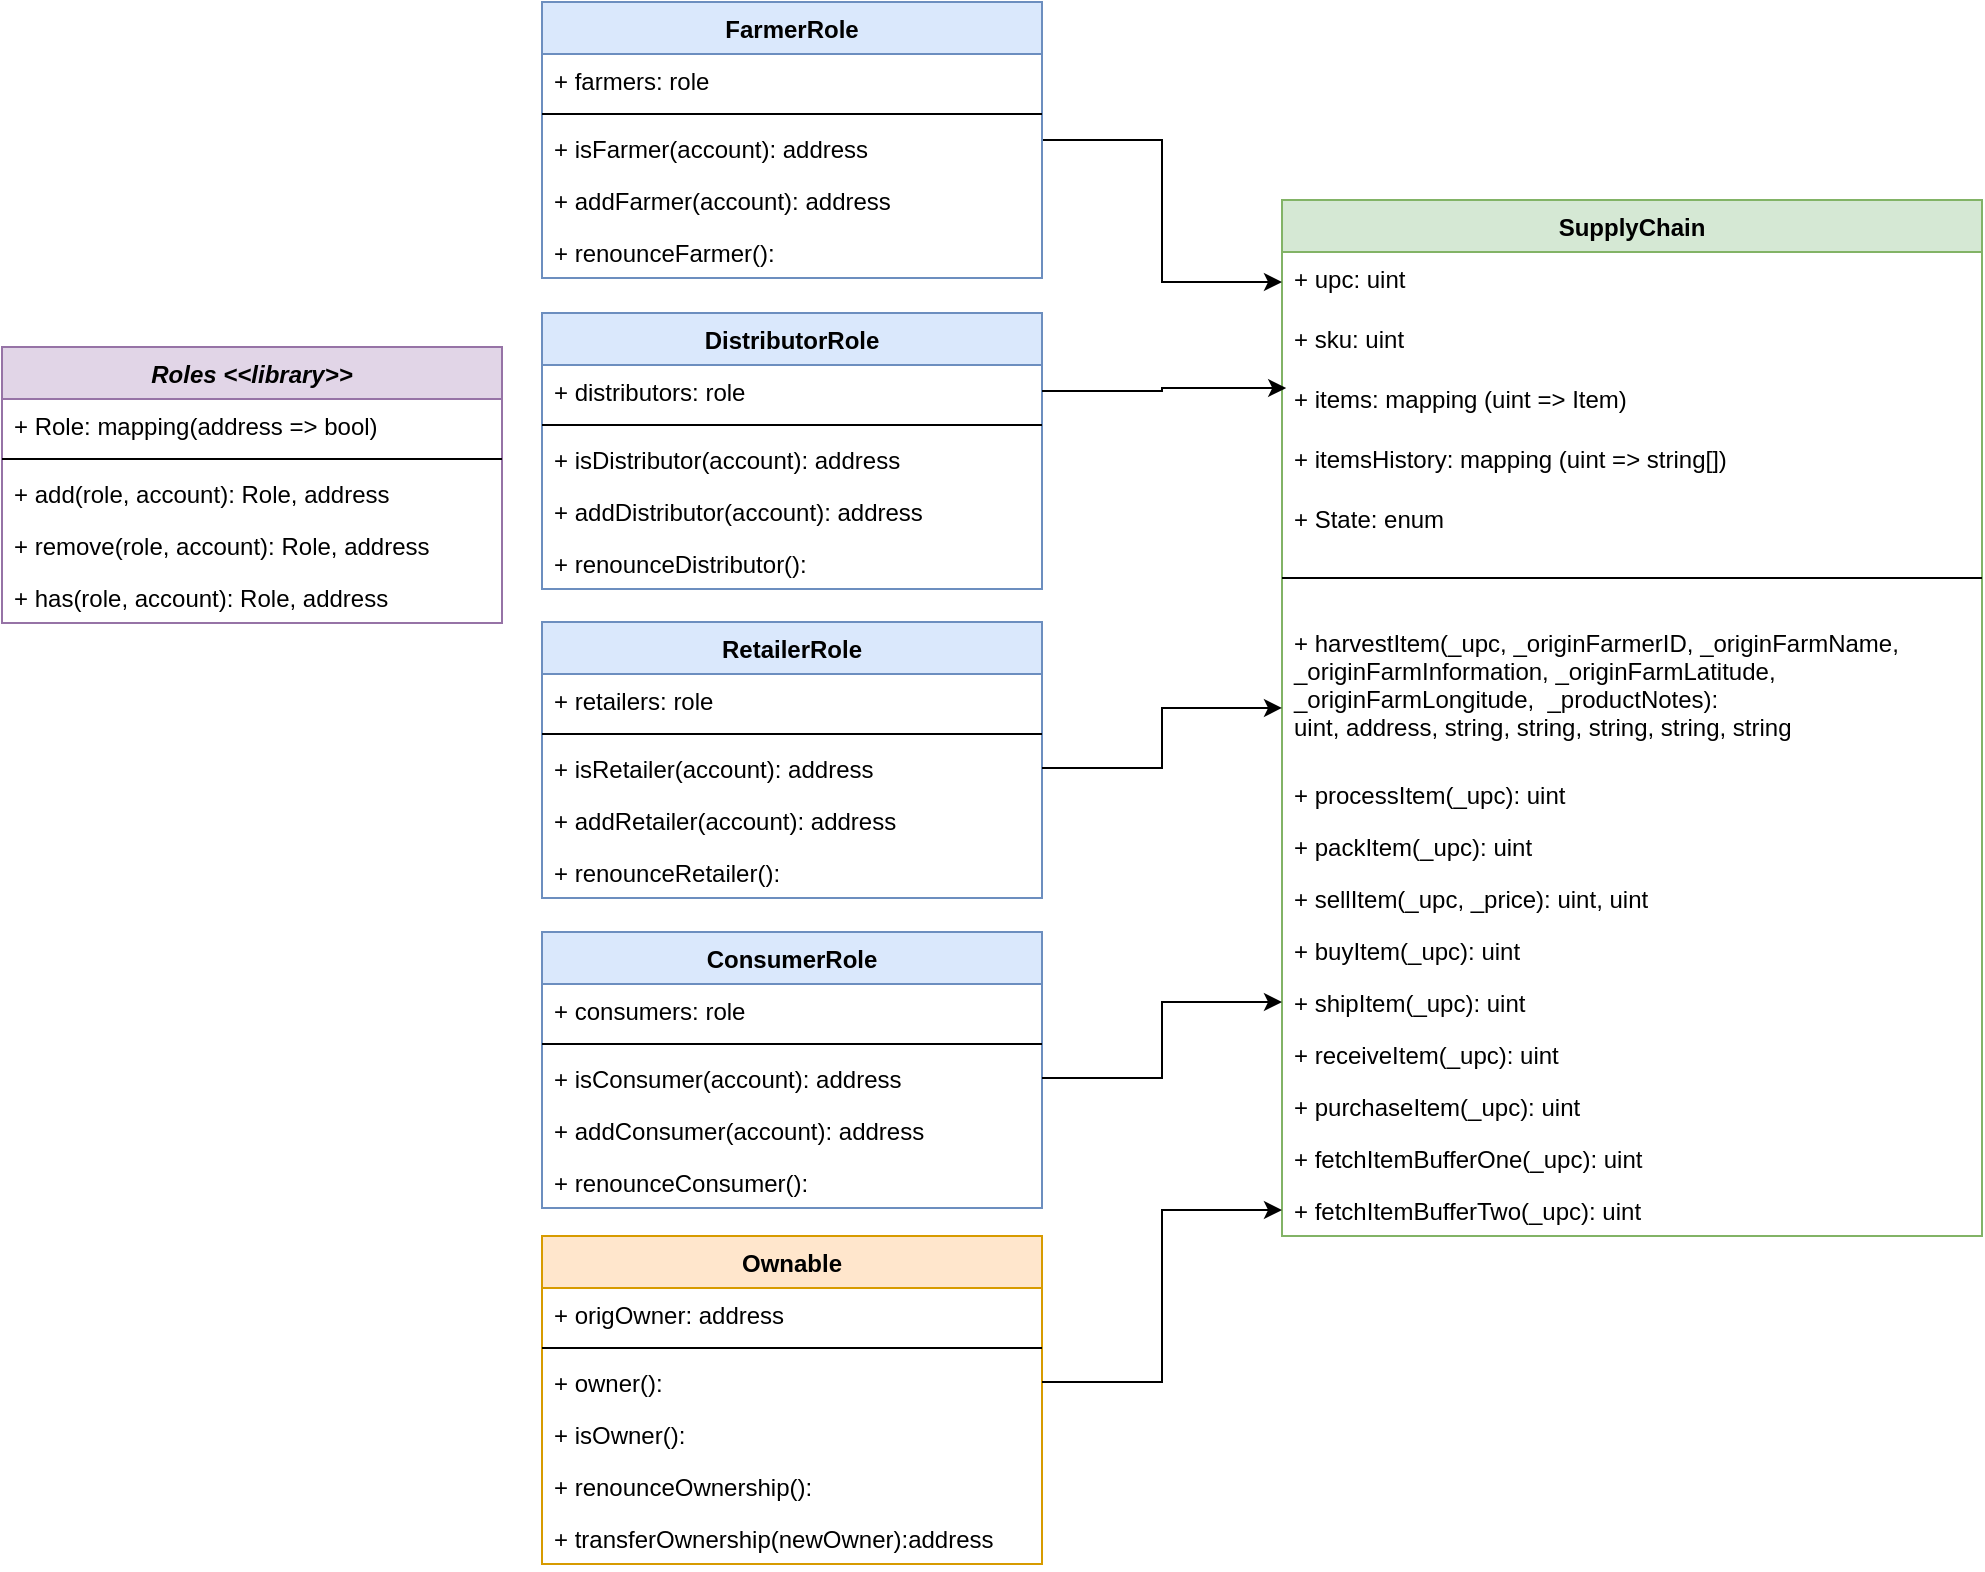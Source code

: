 <mxfile version="11.0.5" type="device"><diagram id="pT7Gl8RswxO2nxJX17aB" name="Page-1"><mxGraphModel dx="1104" dy="592" grid="1" gridSize="10" guides="1" tooltips="1" connect="1" arrows="1" fold="1" page="1" pageScale="1" pageWidth="1100" pageHeight="850" math="0" shadow="0"><root><mxCell id="0"/><mxCell id="1" parent="0"/><mxCell id="CMHyDNBUDEhPvi3AmIVG-5" value="Roles &lt;&lt;library&gt;&gt;" style="swimlane;fontStyle=3;align=center;verticalAlign=top;childLayout=stackLayout;horizontal=1;startSize=26;horizontalStack=0;resizeParent=1;resizeParentMax=0;resizeLast=0;collapsible=1;marginBottom=0;fillColor=#e1d5e7;strokeColor=#9673a6;" parent="1" vertex="1"><mxGeometry x="20" y="195.5" width="250" height="138" as="geometry"/></mxCell><mxCell id="CMHyDNBUDEhPvi3AmIVG-6" value="+ Role: mapping(address =&gt; bool)" style="text;strokeColor=none;fillColor=none;align=left;verticalAlign=top;spacingLeft=4;spacingRight=4;overflow=hidden;rotatable=0;points=[[0,0.5],[1,0.5]];portConstraint=eastwest;" parent="CMHyDNBUDEhPvi3AmIVG-5" vertex="1"><mxGeometry y="26" width="250" height="26" as="geometry"/></mxCell><mxCell id="CMHyDNBUDEhPvi3AmIVG-7" value="" style="line;strokeWidth=1;fillColor=none;align=left;verticalAlign=middle;spacingTop=-1;spacingLeft=3;spacingRight=3;rotatable=0;labelPosition=right;points=[];portConstraint=eastwest;" parent="CMHyDNBUDEhPvi3AmIVG-5" vertex="1"><mxGeometry y="52" width="250" height="8" as="geometry"/></mxCell><mxCell id="CMHyDNBUDEhPvi3AmIVG-8" value="+ add(role, account): Role, address" style="text;strokeColor=none;fillColor=none;align=left;verticalAlign=top;spacingLeft=4;spacingRight=4;overflow=hidden;rotatable=0;points=[[0,0.5],[1,0.5]];portConstraint=eastwest;" parent="CMHyDNBUDEhPvi3AmIVG-5" vertex="1"><mxGeometry y="60" width="250" height="26" as="geometry"/></mxCell><mxCell id="CMHyDNBUDEhPvi3AmIVG-9" value="+ remove(role, account): Role, address" style="text;strokeColor=none;fillColor=none;align=left;verticalAlign=top;spacingLeft=4;spacingRight=4;overflow=hidden;rotatable=0;points=[[0,0.5],[1,0.5]];portConstraint=eastwest;" parent="CMHyDNBUDEhPvi3AmIVG-5" vertex="1"><mxGeometry y="86" width="250" height="26" as="geometry"/></mxCell><mxCell id="CMHyDNBUDEhPvi3AmIVG-10" value="+ has(role, account): Role, address" style="text;strokeColor=none;fillColor=none;align=left;verticalAlign=top;spacingLeft=4;spacingRight=4;overflow=hidden;rotatable=0;points=[[0,0.5],[1,0.5]];portConstraint=eastwest;" parent="CMHyDNBUDEhPvi3AmIVG-5" vertex="1"><mxGeometry y="112" width="250" height="26" as="geometry"/></mxCell><mxCell id="CMHyDNBUDEhPvi3AmIVG-12" value="SupplyChain" style="swimlane;fontStyle=1;align=center;verticalAlign=top;childLayout=stackLayout;horizontal=1;startSize=26;horizontalStack=0;resizeParent=1;resizeParentMax=0;resizeLast=0;collapsible=1;marginBottom=0;fillColor=#d5e8d4;strokeColor=#82b366;" parent="1" vertex="1"><mxGeometry x="660" y="122" width="350" height="518" as="geometry"/></mxCell><mxCell id="CMHyDNBUDEhPvi3AmIVG-19" value="+ upc: uint&#xA;" style="text;strokeColor=none;fillColor=none;align=left;verticalAlign=top;spacingLeft=4;spacingRight=4;overflow=hidden;rotatable=0;points=[[0,0.5],[1,0.5]];portConstraint=eastwest;" parent="CMHyDNBUDEhPvi3AmIVG-12" vertex="1"><mxGeometry y="26" width="350" height="30" as="geometry"/></mxCell><mxCell id="CMHyDNBUDEhPvi3AmIVG-20" value="+ sku: uint&#xA;" style="text;strokeColor=none;fillColor=none;align=left;verticalAlign=top;spacingLeft=4;spacingRight=4;overflow=hidden;rotatable=0;points=[[0,0.5],[1,0.5]];portConstraint=eastwest;" parent="CMHyDNBUDEhPvi3AmIVG-12" vertex="1"><mxGeometry y="56" width="350" height="30" as="geometry"/></mxCell><mxCell id="CMHyDNBUDEhPvi3AmIVG-21" value="+ items: mapping (uint =&gt; Item)" style="text;strokeColor=none;fillColor=none;align=left;verticalAlign=top;spacingLeft=4;spacingRight=4;overflow=hidden;rotatable=0;points=[[0,0.5],[1,0.5]];portConstraint=eastwest;" parent="CMHyDNBUDEhPvi3AmIVG-12" vertex="1"><mxGeometry y="86" width="350" height="30" as="geometry"/></mxCell><mxCell id="CMHyDNBUDEhPvi3AmIVG-22" value="+ itemsHistory: mapping (uint =&gt; string[])" style="text;strokeColor=none;fillColor=none;align=left;verticalAlign=top;spacingLeft=4;spacingRight=4;overflow=hidden;rotatable=0;points=[[0,0.5],[1,0.5]];portConstraint=eastwest;" parent="CMHyDNBUDEhPvi3AmIVG-12" vertex="1"><mxGeometry y="116" width="350" height="30" as="geometry"/></mxCell><mxCell id="CMHyDNBUDEhPvi3AmIVG-23" value="+ State: enum" style="text;strokeColor=none;fillColor=none;align=left;verticalAlign=top;spacingLeft=4;spacingRight=4;overflow=hidden;rotatable=0;points=[[0,0.5],[1,0.5]];portConstraint=eastwest;" parent="CMHyDNBUDEhPvi3AmIVG-12" vertex="1"><mxGeometry y="146" width="350" height="24" as="geometry"/></mxCell><mxCell id="CMHyDNBUDEhPvi3AmIVG-14" value="" style="line;strokeWidth=1;fillColor=none;align=left;verticalAlign=middle;spacingTop=-1;spacingLeft=3;spacingRight=3;rotatable=0;labelPosition=right;points=[];portConstraint=eastwest;" parent="CMHyDNBUDEhPvi3AmIVG-12" vertex="1"><mxGeometry y="170" width="350" height="38" as="geometry"/></mxCell><mxCell id="CMHyDNBUDEhPvi3AmIVG-15" value="+ harvestItem(_upc, _originFarmerID, _originFarmName,&#xA; _originFarmInformation, _originFarmLatitude, &#xA;_originFarmLongitude,  _productNotes): &#xA;uint, address, string, string, string, string, string" style="text;strokeColor=none;fillColor=none;align=left;verticalAlign=top;spacingLeft=4;spacingRight=4;overflow=hidden;rotatable=0;points=[[0,0.5],[1,0.5]];portConstraint=eastwest;" parent="CMHyDNBUDEhPvi3AmIVG-12" vertex="1"><mxGeometry y="208" width="350" height="76" as="geometry"/></mxCell><mxCell id="CMHyDNBUDEhPvi3AmIVG-16" value="+ processItem(_upc): uint" style="text;strokeColor=none;fillColor=none;align=left;verticalAlign=top;spacingLeft=4;spacingRight=4;overflow=hidden;rotatable=0;points=[[0,0.5],[1,0.5]];portConstraint=eastwest;" parent="CMHyDNBUDEhPvi3AmIVG-12" vertex="1"><mxGeometry y="284" width="350" height="26" as="geometry"/></mxCell><mxCell id="CMHyDNBUDEhPvi3AmIVG-17" value="+ packItem(_upc): uint" style="text;strokeColor=none;fillColor=none;align=left;verticalAlign=top;spacingLeft=4;spacingRight=4;overflow=hidden;rotatable=0;points=[[0,0.5],[1,0.5]];portConstraint=eastwest;" parent="CMHyDNBUDEhPvi3AmIVG-12" vertex="1"><mxGeometry y="310" width="350" height="26" as="geometry"/></mxCell><mxCell id="CMHyDNBUDEhPvi3AmIVG-24" value="+ sellItem(_upc, _price): uint, uint" style="text;strokeColor=none;fillColor=none;align=left;verticalAlign=top;spacingLeft=4;spacingRight=4;overflow=hidden;rotatable=0;points=[[0,0.5],[1,0.5]];portConstraint=eastwest;" parent="CMHyDNBUDEhPvi3AmIVG-12" vertex="1"><mxGeometry y="336" width="350" height="26" as="geometry"/></mxCell><mxCell id="CMHyDNBUDEhPvi3AmIVG-25" value="+ buyItem(_upc): uint" style="text;strokeColor=none;fillColor=none;align=left;verticalAlign=top;spacingLeft=4;spacingRight=4;overflow=hidden;rotatable=0;points=[[0,0.5],[1,0.5]];portConstraint=eastwest;" parent="CMHyDNBUDEhPvi3AmIVG-12" vertex="1"><mxGeometry y="362" width="350" height="26" as="geometry"/></mxCell><mxCell id="CMHyDNBUDEhPvi3AmIVG-26" value="+ shipItem(_upc): uint&#xA;" style="text;strokeColor=none;fillColor=none;align=left;verticalAlign=top;spacingLeft=4;spacingRight=4;overflow=hidden;rotatable=0;points=[[0,0.5],[1,0.5]];portConstraint=eastwest;" parent="CMHyDNBUDEhPvi3AmIVG-12" vertex="1"><mxGeometry y="388" width="350" height="26" as="geometry"/></mxCell><mxCell id="CMHyDNBUDEhPvi3AmIVG-27" value="+ receiveItem(_upc): uint&#xA;" style="text;strokeColor=none;fillColor=none;align=left;verticalAlign=top;spacingLeft=4;spacingRight=4;overflow=hidden;rotatable=0;points=[[0,0.5],[1,0.5]];portConstraint=eastwest;" parent="CMHyDNBUDEhPvi3AmIVG-12" vertex="1"><mxGeometry y="414" width="350" height="26" as="geometry"/></mxCell><mxCell id="CMHyDNBUDEhPvi3AmIVG-28" value="+ purchaseItem(_upc): uint&#xA;" style="text;strokeColor=none;fillColor=none;align=left;verticalAlign=top;spacingLeft=4;spacingRight=4;overflow=hidden;rotatable=0;points=[[0,0.5],[1,0.5]];portConstraint=eastwest;" parent="CMHyDNBUDEhPvi3AmIVG-12" vertex="1"><mxGeometry y="440" width="350" height="26" as="geometry"/></mxCell><mxCell id="CMHyDNBUDEhPvi3AmIVG-29" value="+ fetchItemBufferOne(_upc): uint&#xA;" style="text;strokeColor=none;fillColor=none;align=left;verticalAlign=top;spacingLeft=4;spacingRight=4;overflow=hidden;rotatable=0;points=[[0,0.5],[1,0.5]];portConstraint=eastwest;" parent="CMHyDNBUDEhPvi3AmIVG-12" vertex="1"><mxGeometry y="466" width="350" height="26" as="geometry"/></mxCell><mxCell id="CMHyDNBUDEhPvi3AmIVG-30" value="+ fetchItemBufferTwo(_upc): uint&#xA;" style="text;strokeColor=none;fillColor=none;align=left;verticalAlign=top;spacingLeft=4;spacingRight=4;overflow=hidden;rotatable=0;points=[[0,0.5],[1,0.5]];portConstraint=eastwest;" parent="CMHyDNBUDEhPvi3AmIVG-12" vertex="1"><mxGeometry y="492" width="350" height="26" as="geometry"/></mxCell><mxCell id="vnc23MWi96V4NPjHwJRO-1" value="Ownable" style="swimlane;fontStyle=1;align=center;verticalAlign=top;childLayout=stackLayout;horizontal=1;startSize=26;horizontalStack=0;resizeParent=1;resizeParentMax=0;resizeLast=0;collapsible=1;marginBottom=0;fillColor=#ffe6cc;strokeColor=#d79b00;" parent="1" vertex="1"><mxGeometry x="290" y="640" width="250" height="164" as="geometry"/></mxCell><mxCell id="vnc23MWi96V4NPjHwJRO-2" value="+ origOwner: address" style="text;strokeColor=none;fillColor=none;align=left;verticalAlign=top;spacingLeft=4;spacingRight=4;overflow=hidden;rotatable=0;points=[[0,0.5],[1,0.5]];portConstraint=eastwest;" parent="vnc23MWi96V4NPjHwJRO-1" vertex="1"><mxGeometry y="26" width="250" height="26" as="geometry"/></mxCell><mxCell id="vnc23MWi96V4NPjHwJRO-3" value="" style="line;strokeWidth=1;fillColor=none;align=left;verticalAlign=middle;spacingTop=-1;spacingLeft=3;spacingRight=3;rotatable=0;labelPosition=right;points=[];portConstraint=eastwest;" parent="vnc23MWi96V4NPjHwJRO-1" vertex="1"><mxGeometry y="52" width="250" height="8" as="geometry"/></mxCell><mxCell id="vnc23MWi96V4NPjHwJRO-4" value="+ owner(): " style="text;strokeColor=none;fillColor=none;align=left;verticalAlign=top;spacingLeft=4;spacingRight=4;overflow=hidden;rotatable=0;points=[[0,0.5],[1,0.5]];portConstraint=eastwest;" parent="vnc23MWi96V4NPjHwJRO-1" vertex="1"><mxGeometry y="60" width="250" height="26" as="geometry"/></mxCell><mxCell id="vnc23MWi96V4NPjHwJRO-5" value="+ isOwner():" style="text;strokeColor=none;fillColor=none;align=left;verticalAlign=top;spacingLeft=4;spacingRight=4;overflow=hidden;rotatable=0;points=[[0,0.5],[1,0.5]];portConstraint=eastwest;" parent="vnc23MWi96V4NPjHwJRO-1" vertex="1"><mxGeometry y="86" width="250" height="26" as="geometry"/></mxCell><mxCell id="vnc23MWi96V4NPjHwJRO-6" value="+ renounceOwnership():" style="text;strokeColor=none;fillColor=none;align=left;verticalAlign=top;spacingLeft=4;spacingRight=4;overflow=hidden;rotatable=0;points=[[0,0.5],[1,0.5]];portConstraint=eastwest;" parent="vnc23MWi96V4NPjHwJRO-1" vertex="1"><mxGeometry y="112" width="250" height="26" as="geometry"/></mxCell><mxCell id="vnc23MWi96V4NPjHwJRO-7" value="+ transferOwnership(newOwner):address" style="text;strokeColor=none;fillColor=none;align=left;verticalAlign=top;spacingLeft=4;spacingRight=4;overflow=hidden;rotatable=0;points=[[0,0.5],[1,0.5]];portConstraint=eastwest;" parent="vnc23MWi96V4NPjHwJRO-1" vertex="1"><mxGeometry y="138" width="250" height="26" as="geometry"/></mxCell><mxCell id="8hLRxRYsDM0mW2CqHfHm-21" style="edgeStyle=orthogonalEdgeStyle;rounded=0;orthogonalLoop=1;jettySize=auto;html=1;exitX=1;exitY=0.5;exitDx=0;exitDy=0;entryX=0;entryY=0.5;entryDx=0;entryDy=0;" edge="1" parent="1" source="ToalYIsfuY3p8MZZ_Jiz-1" target="CMHyDNBUDEhPvi3AmIVG-19"><mxGeometry relative="1" as="geometry"/></mxCell><mxCell id="ToalYIsfuY3p8MZZ_Jiz-1" value="FarmerRole" style="swimlane;fontStyle=1;align=center;verticalAlign=top;childLayout=stackLayout;horizontal=1;startSize=26;horizontalStack=0;resizeParent=1;resizeParentMax=0;resizeLast=0;collapsible=1;marginBottom=0;fillColor=#dae8fc;strokeColor=#6c8ebf;" parent="1" vertex="1"><mxGeometry x="290" y="23" width="250" height="138" as="geometry"/></mxCell><mxCell id="ToalYIsfuY3p8MZZ_Jiz-2" value="+ farmers: role" style="text;strokeColor=none;fillColor=none;align=left;verticalAlign=top;spacingLeft=4;spacingRight=4;overflow=hidden;rotatable=0;points=[[0,0.5],[1,0.5]];portConstraint=eastwest;" parent="ToalYIsfuY3p8MZZ_Jiz-1" vertex="1"><mxGeometry y="26" width="250" height="26" as="geometry"/></mxCell><mxCell id="ToalYIsfuY3p8MZZ_Jiz-3" value="" style="line;strokeWidth=1;fillColor=none;align=left;verticalAlign=middle;spacingTop=-1;spacingLeft=3;spacingRight=3;rotatable=0;labelPosition=right;points=[];portConstraint=eastwest;" parent="ToalYIsfuY3p8MZZ_Jiz-1" vertex="1"><mxGeometry y="52" width="250" height="8" as="geometry"/></mxCell><mxCell id="ToalYIsfuY3p8MZZ_Jiz-4" value="+ isFarmer(account): address" style="text;strokeColor=none;fillColor=none;align=left;verticalAlign=top;spacingLeft=4;spacingRight=4;overflow=hidden;rotatable=0;points=[[0,0.5],[1,0.5]];portConstraint=eastwest;" parent="ToalYIsfuY3p8MZZ_Jiz-1" vertex="1"><mxGeometry y="60" width="250" height="26" as="geometry"/></mxCell><mxCell id="ToalYIsfuY3p8MZZ_Jiz-6" value="+ addFarmer(account): address" style="text;strokeColor=none;fillColor=none;align=left;verticalAlign=top;spacingLeft=4;spacingRight=4;overflow=hidden;rotatable=0;points=[[0,0.5],[1,0.5]];portConstraint=eastwest;" parent="ToalYIsfuY3p8MZZ_Jiz-1" vertex="1"><mxGeometry y="86" width="250" height="26" as="geometry"/></mxCell><mxCell id="ToalYIsfuY3p8MZZ_Jiz-5" value="+ renounceFarmer():" style="text;strokeColor=none;fillColor=none;align=left;verticalAlign=top;spacingLeft=4;spacingRight=4;overflow=hidden;rotatable=0;points=[[0,0.5],[1,0.5]];portConstraint=eastwest;" parent="ToalYIsfuY3p8MZZ_Jiz-1" vertex="1"><mxGeometry y="112" width="250" height="26" as="geometry"/></mxCell><mxCell id="ToalYIsfuY3p8MZZ_Jiz-13" value="RetailerRole" style="swimlane;fontStyle=1;align=center;verticalAlign=top;childLayout=stackLayout;horizontal=1;startSize=26;horizontalStack=0;resizeParent=1;resizeParentMax=0;resizeLast=0;collapsible=1;marginBottom=0;fillColor=#dae8fc;strokeColor=#6c8ebf;" parent="1" vertex="1"><mxGeometry x="290" y="333" width="250" height="138" as="geometry"/></mxCell><mxCell id="ToalYIsfuY3p8MZZ_Jiz-14" value="+ retailers: role" style="text;strokeColor=none;fillColor=none;align=left;verticalAlign=top;spacingLeft=4;spacingRight=4;overflow=hidden;rotatable=0;points=[[0,0.5],[1,0.5]];portConstraint=eastwest;" parent="ToalYIsfuY3p8MZZ_Jiz-13" vertex="1"><mxGeometry y="26" width="250" height="26" as="geometry"/></mxCell><mxCell id="ToalYIsfuY3p8MZZ_Jiz-15" value="" style="line;strokeWidth=1;fillColor=none;align=left;verticalAlign=middle;spacingTop=-1;spacingLeft=3;spacingRight=3;rotatable=0;labelPosition=right;points=[];portConstraint=eastwest;" parent="ToalYIsfuY3p8MZZ_Jiz-13" vertex="1"><mxGeometry y="52" width="250" height="8" as="geometry"/></mxCell><mxCell id="ToalYIsfuY3p8MZZ_Jiz-16" value="+ isRetailer(account): address" style="text;strokeColor=none;fillColor=none;align=left;verticalAlign=top;spacingLeft=4;spacingRight=4;overflow=hidden;rotatable=0;points=[[0,0.5],[1,0.5]];portConstraint=eastwest;" parent="ToalYIsfuY3p8MZZ_Jiz-13" vertex="1"><mxGeometry y="60" width="250" height="26" as="geometry"/></mxCell><mxCell id="ToalYIsfuY3p8MZZ_Jiz-17" value="+ addRetailer(account): address" style="text;strokeColor=none;fillColor=none;align=left;verticalAlign=top;spacingLeft=4;spacingRight=4;overflow=hidden;rotatable=0;points=[[0,0.5],[1,0.5]];portConstraint=eastwest;" parent="ToalYIsfuY3p8MZZ_Jiz-13" vertex="1"><mxGeometry y="86" width="250" height="26" as="geometry"/></mxCell><mxCell id="ToalYIsfuY3p8MZZ_Jiz-18" value="+ renounceRetailer():" style="text;strokeColor=none;fillColor=none;align=left;verticalAlign=top;spacingLeft=4;spacingRight=4;overflow=hidden;rotatable=0;points=[[0,0.5],[1,0.5]];portConstraint=eastwest;" parent="ToalYIsfuY3p8MZZ_Jiz-13" vertex="1"><mxGeometry y="112" width="250" height="26" as="geometry"/></mxCell><mxCell id="ToalYIsfuY3p8MZZ_Jiz-19" value="ConsumerRole" style="swimlane;fontStyle=1;align=center;verticalAlign=top;childLayout=stackLayout;horizontal=1;startSize=26;horizontalStack=0;resizeParent=1;resizeParentMax=0;resizeLast=0;collapsible=1;marginBottom=0;fillColor=#dae8fc;strokeColor=#6c8ebf;" parent="1" vertex="1"><mxGeometry x="290" y="488" width="250" height="138" as="geometry"/></mxCell><mxCell id="ToalYIsfuY3p8MZZ_Jiz-20" value="+ consumers: role" style="text;strokeColor=none;fillColor=none;align=left;verticalAlign=top;spacingLeft=4;spacingRight=4;overflow=hidden;rotatable=0;points=[[0,0.5],[1,0.5]];portConstraint=eastwest;" parent="ToalYIsfuY3p8MZZ_Jiz-19" vertex="1"><mxGeometry y="26" width="250" height="26" as="geometry"/></mxCell><mxCell id="ToalYIsfuY3p8MZZ_Jiz-21" value="" style="line;strokeWidth=1;fillColor=none;align=left;verticalAlign=middle;spacingTop=-1;spacingLeft=3;spacingRight=3;rotatable=0;labelPosition=right;points=[];portConstraint=eastwest;" parent="ToalYIsfuY3p8MZZ_Jiz-19" vertex="1"><mxGeometry y="52" width="250" height="8" as="geometry"/></mxCell><mxCell id="ToalYIsfuY3p8MZZ_Jiz-22" value="+ isConsumer(account): address" style="text;strokeColor=none;fillColor=none;align=left;verticalAlign=top;spacingLeft=4;spacingRight=4;overflow=hidden;rotatable=0;points=[[0,0.5],[1,0.5]];portConstraint=eastwest;" parent="ToalYIsfuY3p8MZZ_Jiz-19" vertex="1"><mxGeometry y="60" width="250" height="26" as="geometry"/></mxCell><mxCell id="ToalYIsfuY3p8MZZ_Jiz-23" value="+ addConsumer(account): address" style="text;strokeColor=none;fillColor=none;align=left;verticalAlign=top;spacingLeft=4;spacingRight=4;overflow=hidden;rotatable=0;points=[[0,0.5],[1,0.5]];portConstraint=eastwest;" parent="ToalYIsfuY3p8MZZ_Jiz-19" vertex="1"><mxGeometry y="86" width="250" height="26" as="geometry"/></mxCell><mxCell id="ToalYIsfuY3p8MZZ_Jiz-24" value="+ renounceConsumer():" style="text;strokeColor=none;fillColor=none;align=left;verticalAlign=top;spacingLeft=4;spacingRight=4;overflow=hidden;rotatable=0;points=[[0,0.5],[1,0.5]];portConstraint=eastwest;" parent="ToalYIsfuY3p8MZZ_Jiz-19" vertex="1"><mxGeometry y="112" width="250" height="26" as="geometry"/></mxCell><mxCell id="8hLRxRYsDM0mW2CqHfHm-1" value="DistributorRole" style="swimlane;fontStyle=1;align=center;verticalAlign=top;childLayout=stackLayout;horizontal=1;startSize=26;horizontalStack=0;resizeParent=1;resizeParentMax=0;resizeLast=0;collapsible=1;marginBottom=0;fillColor=#dae8fc;strokeColor=#6c8ebf;" vertex="1" parent="1"><mxGeometry x="290" y="178.5" width="250" height="138" as="geometry"/></mxCell><mxCell id="8hLRxRYsDM0mW2CqHfHm-2" value="+ distributors: role" style="text;strokeColor=none;fillColor=none;align=left;verticalAlign=top;spacingLeft=4;spacingRight=4;overflow=hidden;rotatable=0;points=[[0,0.5],[1,0.5]];portConstraint=eastwest;" vertex="1" parent="8hLRxRYsDM0mW2CqHfHm-1"><mxGeometry y="26" width="250" height="26" as="geometry"/></mxCell><mxCell id="8hLRxRYsDM0mW2CqHfHm-3" value="" style="line;strokeWidth=1;fillColor=none;align=left;verticalAlign=middle;spacingTop=-1;spacingLeft=3;spacingRight=3;rotatable=0;labelPosition=right;points=[];portConstraint=eastwest;" vertex="1" parent="8hLRxRYsDM0mW2CqHfHm-1"><mxGeometry y="52" width="250" height="8" as="geometry"/></mxCell><mxCell id="8hLRxRYsDM0mW2CqHfHm-4" value="+ isDistributor(account): address" style="text;strokeColor=none;fillColor=none;align=left;verticalAlign=top;spacingLeft=4;spacingRight=4;overflow=hidden;rotatable=0;points=[[0,0.5],[1,0.5]];portConstraint=eastwest;" vertex="1" parent="8hLRxRYsDM0mW2CqHfHm-1"><mxGeometry y="60" width="250" height="26" as="geometry"/></mxCell><mxCell id="8hLRxRYsDM0mW2CqHfHm-5" value="+ addDistributor(account): address" style="text;strokeColor=none;fillColor=none;align=left;verticalAlign=top;spacingLeft=4;spacingRight=4;overflow=hidden;rotatable=0;points=[[0,0.5],[1,0.5]];portConstraint=eastwest;" vertex="1" parent="8hLRxRYsDM0mW2CqHfHm-1"><mxGeometry y="86" width="250" height="26" as="geometry"/></mxCell><mxCell id="8hLRxRYsDM0mW2CqHfHm-6" value="+ renounceDistributor():" style="text;strokeColor=none;fillColor=none;align=left;verticalAlign=top;spacingLeft=4;spacingRight=4;overflow=hidden;rotatable=0;points=[[0,0.5],[1,0.5]];portConstraint=eastwest;" vertex="1" parent="8hLRxRYsDM0mW2CqHfHm-1"><mxGeometry y="112" width="250" height="26" as="geometry"/></mxCell><mxCell id="8hLRxRYsDM0mW2CqHfHm-17" style="edgeStyle=orthogonalEdgeStyle;rounded=0;orthogonalLoop=1;jettySize=auto;html=1;entryX=0.006;entryY=0.267;entryDx=0;entryDy=0;entryPerimeter=0;" edge="1" parent="1" source="8hLRxRYsDM0mW2CqHfHm-2" target="CMHyDNBUDEhPvi3AmIVG-21"><mxGeometry relative="1" as="geometry"/></mxCell><mxCell id="8hLRxRYsDM0mW2CqHfHm-18" style="edgeStyle=orthogonalEdgeStyle;rounded=0;orthogonalLoop=1;jettySize=auto;html=1;entryX=0;entryY=0.605;entryDx=0;entryDy=0;entryPerimeter=0;" edge="1" parent="1" source="ToalYIsfuY3p8MZZ_Jiz-16" target="CMHyDNBUDEhPvi3AmIVG-15"><mxGeometry relative="1" as="geometry"/></mxCell><mxCell id="8hLRxRYsDM0mW2CqHfHm-19" style="edgeStyle=orthogonalEdgeStyle;rounded=0;orthogonalLoop=1;jettySize=auto;html=1;exitX=1;exitY=0.5;exitDx=0;exitDy=0;entryX=0;entryY=0.5;entryDx=0;entryDy=0;" edge="1" parent="1" source="ToalYIsfuY3p8MZZ_Jiz-22" target="CMHyDNBUDEhPvi3AmIVG-26"><mxGeometry relative="1" as="geometry"/></mxCell><mxCell id="8hLRxRYsDM0mW2CqHfHm-20" style="edgeStyle=orthogonalEdgeStyle;rounded=0;orthogonalLoop=1;jettySize=auto;html=1;exitX=1;exitY=0.5;exitDx=0;exitDy=0;entryX=0;entryY=0.5;entryDx=0;entryDy=0;" edge="1" parent="1" source="vnc23MWi96V4NPjHwJRO-4" target="CMHyDNBUDEhPvi3AmIVG-30"><mxGeometry relative="1" as="geometry"/></mxCell></root></mxGraphModel></diagram></mxfile>
